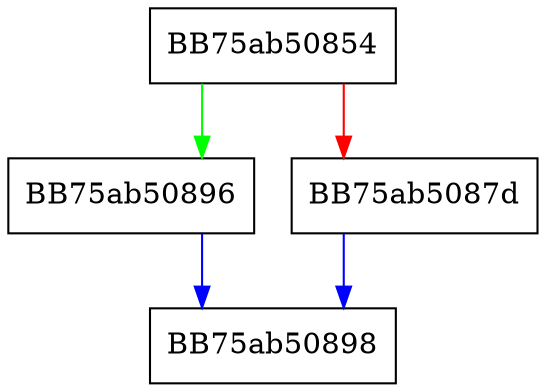digraph isSystemTable {
  node [shape="box"];
  graph [splines=ortho];
  BB75ab50854 -> BB75ab50896 [color="green"];
  BB75ab50854 -> BB75ab5087d [color="red"];
  BB75ab5087d -> BB75ab50898 [color="blue"];
  BB75ab50896 -> BB75ab50898 [color="blue"];
}